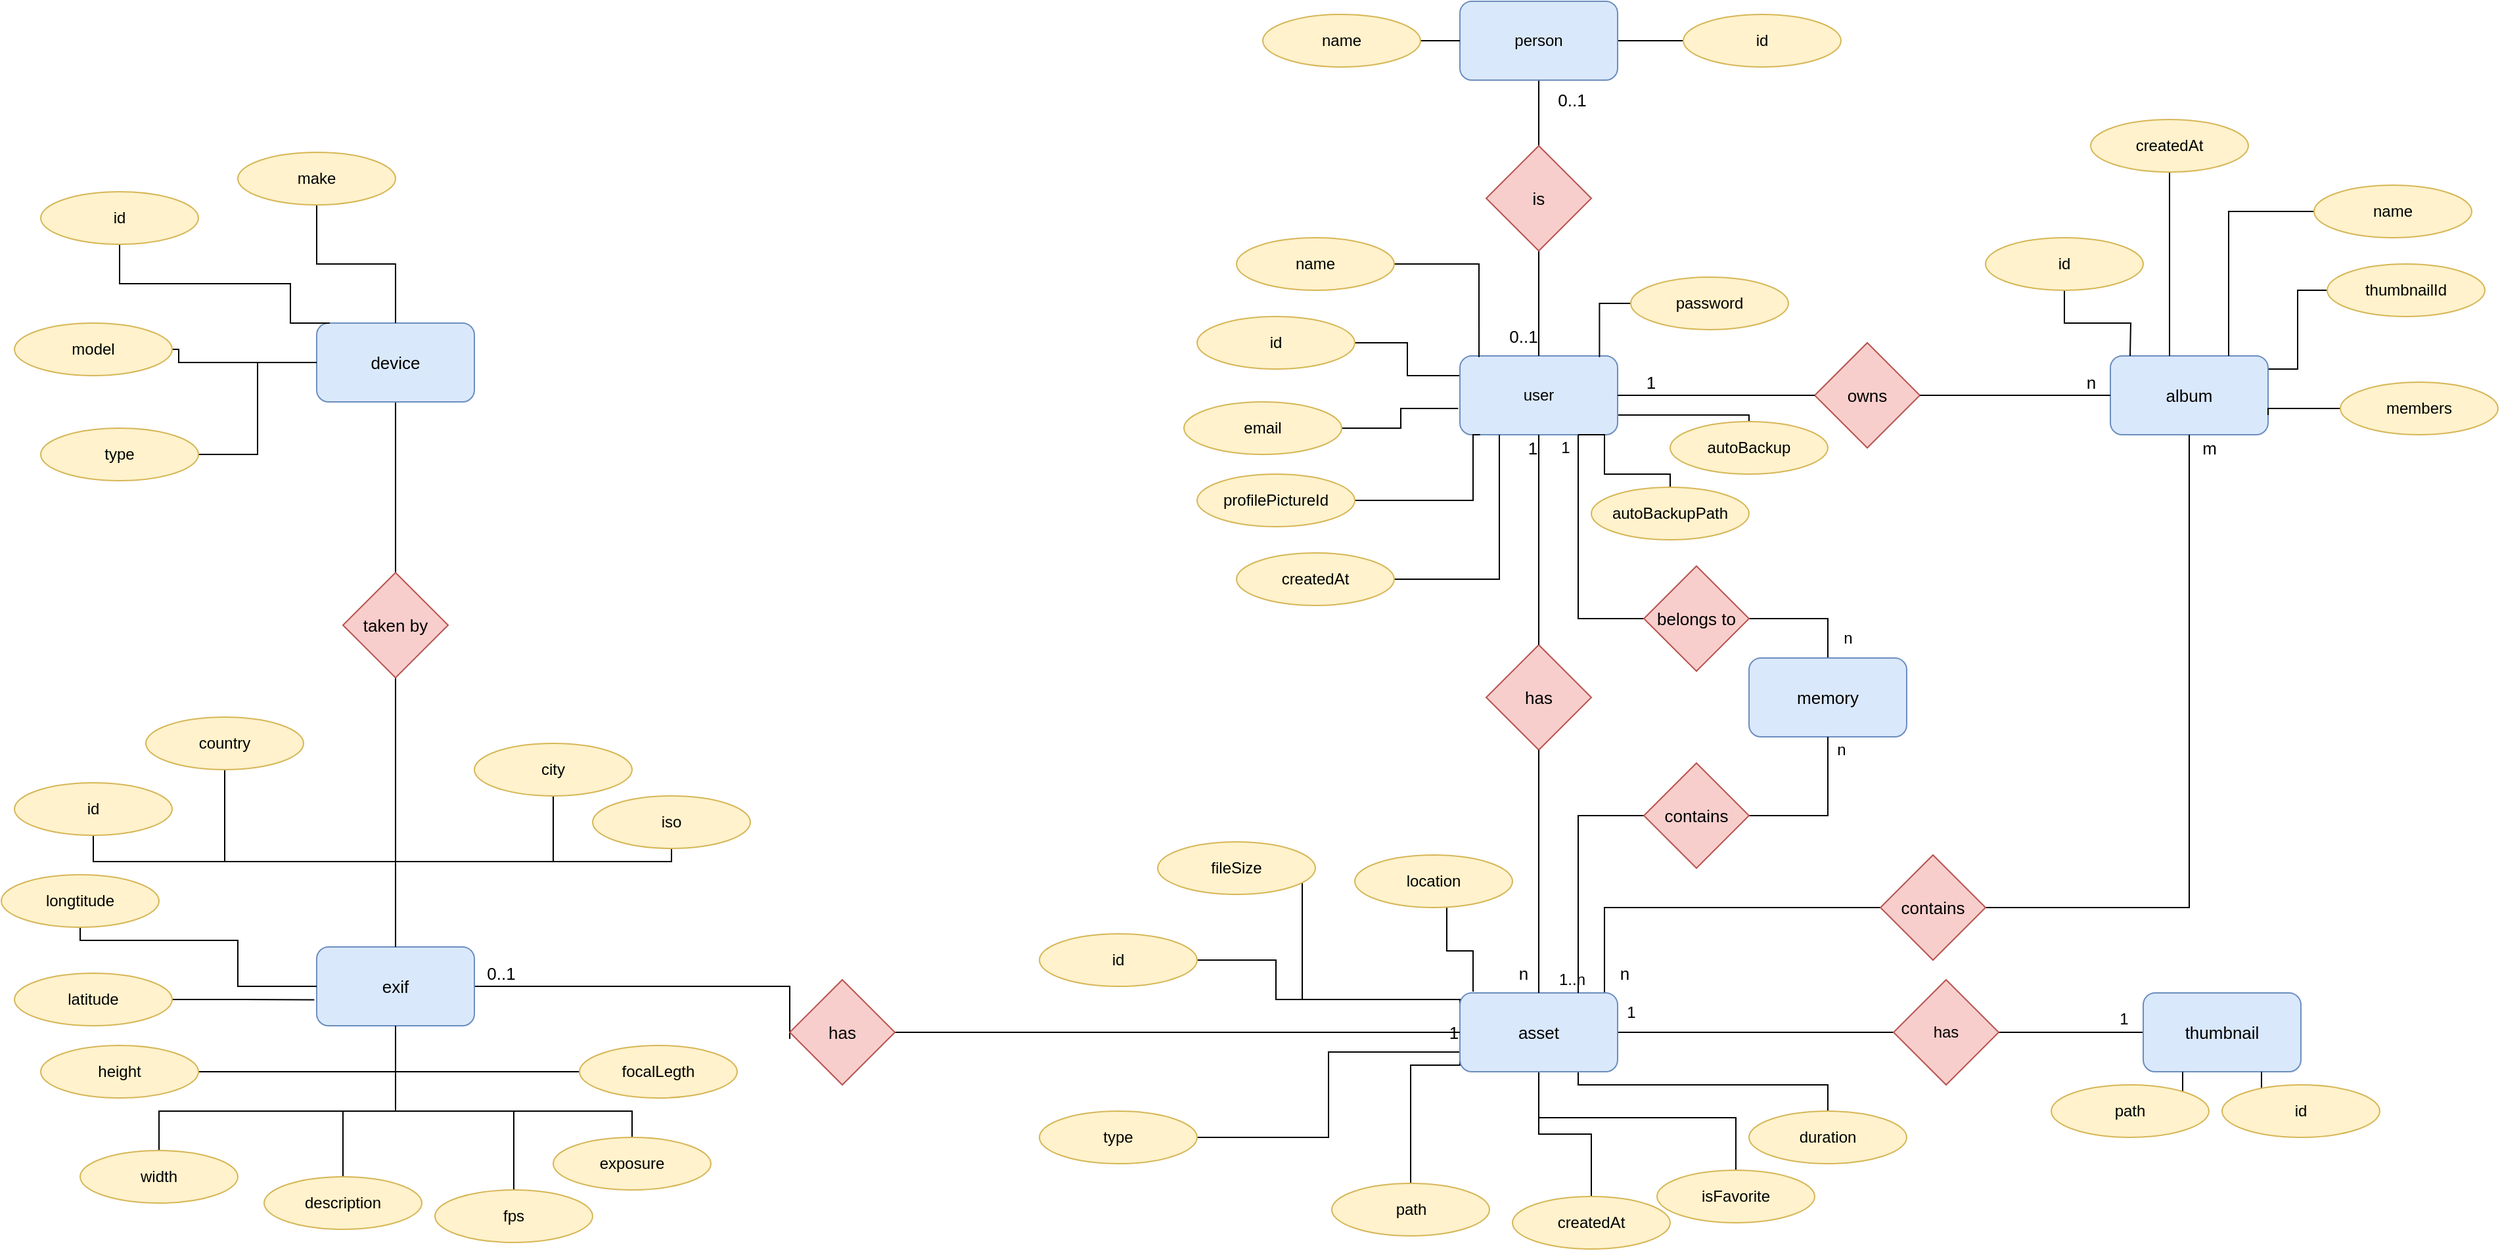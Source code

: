 <mxfile version="20.3.0" type="device"><diagram id="jZciNqo-R8XiyqqGPjFN" name="Page-1"><mxGraphModel dx="4168" dy="2852" grid="1" gridSize="10" guides="1" tooltips="1" connect="1" arrows="1" fold="1" page="1" pageScale="1" pageWidth="850" pageHeight="1100" math="0" shadow="0"><root><mxCell id="0"/><mxCell id="1" parent="0"/><mxCell id="OqrOkN8BChHhBKLNU_TI-77" style="edgeStyle=orthogonalEdgeStyle;rounded=0;orthogonalLoop=1;jettySize=auto;html=1;entryX=0;entryY=0.25;entryDx=0;entryDy=0;strokeColor=default;fontSize=13;endArrow=none;endFill=0;" parent="1" source="OqrOkN8BChHhBKLNU_TI-2" target="OqrOkN8BChHhBKLNU_TI-3" edge="1"><mxGeometry relative="1" as="geometry"/></mxCell><mxCell id="OqrOkN8BChHhBKLNU_TI-2" value="id" style="ellipse;whiteSpace=wrap;html=1;fillColor=#fff2cc;strokeColor=#d6b656;" parent="1" vertex="1"><mxGeometry x="-40" y="120" width="120" height="40" as="geometry"/></mxCell><mxCell id="OqrOkN8BChHhBKLNU_TI-116" style="edgeStyle=orthogonalEdgeStyle;rounded=0;orthogonalLoop=1;jettySize=auto;html=1;exitX=1;exitY=0.75;exitDx=0;exitDy=0;entryX=0.5;entryY=0;entryDx=0;entryDy=0;strokeColor=default;fontSize=13;endArrow=none;endFill=0;" parent="1" source="OqrOkN8BChHhBKLNU_TI-3" target="OqrOkN8BChHhBKLNU_TI-9" edge="1"><mxGeometry relative="1" as="geometry"><Array as="points"><mxPoint x="380" y="195"/></Array></mxGeometry></mxCell><mxCell id="OqrOkN8BChHhBKLNU_TI-3" value="user" style="rounded=1;whiteSpace=wrap;html=1;fillColor=#dae8fc;strokeColor=#6c8ebf;" parent="1" vertex="1"><mxGeometry x="160" y="150" width="120" height="60" as="geometry"/></mxCell><mxCell id="OqrOkN8BChHhBKLNU_TI-76" style="edgeStyle=orthogonalEdgeStyle;rounded=0;orthogonalLoop=1;jettySize=auto;html=1;entryX=-0.011;entryY=0.667;entryDx=0;entryDy=0;entryPerimeter=0;strokeColor=default;fontSize=13;endArrow=none;endFill=0;" parent="1" source="OqrOkN8BChHhBKLNU_TI-4" target="OqrOkN8BChHhBKLNU_TI-3" edge="1"><mxGeometry relative="1" as="geometry"/></mxCell><mxCell id="OqrOkN8BChHhBKLNU_TI-4" value="email" style="ellipse;whiteSpace=wrap;html=1;fillColor=#fff2cc;strokeColor=#d6b656;" parent="1" vertex="1"><mxGeometry x="-50" y="185" width="120" height="40" as="geometry"/></mxCell><mxCell id="OqrOkN8BChHhBKLNU_TI-78" style="edgeStyle=orthogonalEdgeStyle;rounded=0;orthogonalLoop=1;jettySize=auto;html=1;entryX=0.121;entryY=0.014;entryDx=0;entryDy=0;strokeColor=default;fontSize=13;endArrow=none;endFill=0;entryPerimeter=0;" parent="1" source="OqrOkN8BChHhBKLNU_TI-5" target="OqrOkN8BChHhBKLNU_TI-3" edge="1"><mxGeometry relative="1" as="geometry"/></mxCell><mxCell id="OqrOkN8BChHhBKLNU_TI-5" value="name" style="ellipse;whiteSpace=wrap;html=1;fillColor=#fff2cc;strokeColor=#d6b656;" parent="1" vertex="1"><mxGeometry x="-10" y="60" width="120" height="40" as="geometry"/></mxCell><mxCell id="OqrOkN8BChHhBKLNU_TI-79" style="edgeStyle=orthogonalEdgeStyle;rounded=0;orthogonalLoop=1;jettySize=auto;html=1;entryX=0.885;entryY=0.014;entryDx=0;entryDy=0;strokeColor=default;fontSize=13;endArrow=none;endFill=0;entryPerimeter=0;exitX=0;exitY=0.5;exitDx=0;exitDy=0;" parent="1" source="OqrOkN8BChHhBKLNU_TI-6" target="OqrOkN8BChHhBKLNU_TI-3" edge="1"><mxGeometry relative="1" as="geometry"/></mxCell><mxCell id="OqrOkN8BChHhBKLNU_TI-6" value="password" style="ellipse;whiteSpace=wrap;html=1;fillColor=#fff2cc;strokeColor=#d6b656;" parent="1" vertex="1"><mxGeometry x="290" y="90" width="120" height="40" as="geometry"/></mxCell><mxCell id="OqrOkN8BChHhBKLNU_TI-9" value="autoBackup" style="ellipse;whiteSpace=wrap;html=1;fillColor=#fff2cc;strokeColor=#d6b656;" parent="1" vertex="1"><mxGeometry x="320" y="200" width="120" height="40" as="geometry"/></mxCell><mxCell id="OqrOkN8BChHhBKLNU_TI-75" style="edgeStyle=orthogonalEdgeStyle;rounded=0;orthogonalLoop=1;jettySize=auto;html=1;entryX=0.128;entryY=1;entryDx=0;entryDy=0;strokeColor=default;fontSize=13;endArrow=none;endFill=0;entryPerimeter=0;" parent="1" source="OqrOkN8BChHhBKLNU_TI-10" target="OqrOkN8BChHhBKLNU_TI-3" edge="1"><mxGeometry relative="1" as="geometry"><Array as="points"><mxPoint x="170" y="260"/><mxPoint x="170" y="210"/></Array></mxGeometry></mxCell><mxCell id="OqrOkN8BChHhBKLNU_TI-10" value="profilePictureId" style="ellipse;whiteSpace=wrap;html=1;fillColor=#fff2cc;strokeColor=#d6b656;" parent="1" vertex="1"><mxGeometry x="-40" y="240" width="120" height="40" as="geometry"/></mxCell><mxCell id="OqrOkN8BChHhBKLNU_TI-74" style="edgeStyle=orthogonalEdgeStyle;rounded=0;orthogonalLoop=1;jettySize=auto;html=1;entryX=0.25;entryY=1;entryDx=0;entryDy=0;strokeColor=default;fontSize=13;endArrow=none;endFill=0;" parent="1" source="OqrOkN8BChHhBKLNU_TI-11" target="OqrOkN8BChHhBKLNU_TI-3" edge="1"><mxGeometry relative="1" as="geometry"/></mxCell><mxCell id="OqrOkN8BChHhBKLNU_TI-11" value="createdAt" style="ellipse;whiteSpace=wrap;html=1;fillColor=#fff2cc;strokeColor=#d6b656;" parent="1" vertex="1"><mxGeometry x="-10" y="300" width="120" height="40" as="geometry"/></mxCell><mxCell id="OqrOkN8BChHhBKLNU_TI-71" style="edgeStyle=orthogonalEdgeStyle;rounded=0;orthogonalLoop=1;jettySize=auto;html=1;entryX=0.75;entryY=1;entryDx=0;entryDy=0;strokeColor=default;fontSize=13;endArrow=none;endFill=0;exitX=0.5;exitY=0;exitDx=0;exitDy=0;" parent="1" source="OqrOkN8BChHhBKLNU_TI-12" target="OqrOkN8BChHhBKLNU_TI-3" edge="1"><mxGeometry relative="1" as="geometry"><Array as="points"><mxPoint x="320" y="240"/><mxPoint x="270" y="240"/><mxPoint x="270" y="210"/></Array></mxGeometry></mxCell><mxCell id="OqrOkN8BChHhBKLNU_TI-12" value="autoBackupPath" style="ellipse;whiteSpace=wrap;html=1;fillColor=#fff2cc;strokeColor=#d6b656;" parent="1" vertex="1"><mxGeometry x="260" y="250" width="120" height="40" as="geometry"/></mxCell><mxCell id="OqrOkN8BChHhBKLNU_TI-13" value="album" style="rounded=1;whiteSpace=wrap;html=1;fontSize=13;fillColor=#dae8fc;strokeColor=#6c8ebf;" parent="1" vertex="1"><mxGeometry x="655" y="150" width="120" height="60" as="geometry"/></mxCell><mxCell id="OqrOkN8BChHhBKLNU_TI-84" style="edgeStyle=orthogonalEdgeStyle;rounded=0;orthogonalLoop=1;jettySize=auto;html=1;entryX=0;entryY=0.25;entryDx=0;entryDy=0;strokeColor=default;fontSize=13;endArrow=none;endFill=0;" parent="1" source="OqrOkN8BChHhBKLNU_TI-17" target="OqrOkN8BChHhBKLNU_TI-41" edge="1"><mxGeometry relative="1" as="geometry"><Array as="points"><mxPoint x="20" y="610"/><mxPoint x="20" y="640"/><mxPoint x="160" y="640"/></Array></mxGeometry></mxCell><mxCell id="OqrOkN8BChHhBKLNU_TI-17" value="id" style="ellipse;whiteSpace=wrap;html=1;fillColor=#fff2cc;strokeColor=#d6b656;" parent="1" vertex="1"><mxGeometry x="-160" y="590" width="120" height="40" as="geometry"/></mxCell><mxCell id="OqrOkN8BChHhBKLNU_TI-100" style="edgeStyle=orthogonalEdgeStyle;rounded=0;orthogonalLoop=1;jettySize=auto;html=1;entryX=1.003;entryY=0.167;entryDx=0;entryDy=0;entryPerimeter=0;strokeColor=default;fontSize=13;endArrow=none;endFill=0;" parent="1" source="OqrOkN8BChHhBKLNU_TI-18" target="OqrOkN8BChHhBKLNU_TI-13" edge="1"><mxGeometry relative="1" as="geometry"/></mxCell><mxCell id="OqrOkN8BChHhBKLNU_TI-18" value="thumbnailId" style="ellipse;whiteSpace=wrap;html=1;fillColor=#fff2cc;strokeColor=#d6b656;" parent="1" vertex="1"><mxGeometry x="820" y="80" width="120" height="40" as="geometry"/></mxCell><mxCell id="OqrOkN8BChHhBKLNU_TI-99" style="edgeStyle=orthogonalEdgeStyle;rounded=0;orthogonalLoop=1;jettySize=auto;html=1;entryX=0.75;entryY=0;entryDx=0;entryDy=0;strokeColor=default;fontSize=13;endArrow=none;endFill=0;exitX=0;exitY=0.5;exitDx=0;exitDy=0;" parent="1" source="OqrOkN8BChHhBKLNU_TI-20" target="OqrOkN8BChHhBKLNU_TI-13" edge="1"><mxGeometry relative="1" as="geometry"><Array as="points"><mxPoint x="745" y="40"/></Array></mxGeometry></mxCell><mxCell id="OqrOkN8BChHhBKLNU_TI-20" value="name" style="ellipse;whiteSpace=wrap;html=1;fillColor=#fff2cc;strokeColor=#d6b656;" parent="1" vertex="1"><mxGeometry x="810" y="20" width="120" height="40" as="geometry"/></mxCell><mxCell id="OqrOkN8BChHhBKLNU_TI-98" style="edgeStyle=orthogonalEdgeStyle;rounded=0;orthogonalLoop=1;jettySize=auto;html=1;strokeColor=default;fontSize=13;endArrow=none;endFill=0;" parent="1" source="OqrOkN8BChHhBKLNU_TI-21" edge="1"><mxGeometry relative="1" as="geometry"><Array as="points"><mxPoint x="700" y="150"/></Array><mxPoint x="700" y="150" as="targetPoint"/></mxGeometry></mxCell><mxCell id="OqrOkN8BChHhBKLNU_TI-21" value="createdAt" style="ellipse;whiteSpace=wrap;html=1;fillColor=#fff2cc;strokeColor=#d6b656;" parent="1" vertex="1"><mxGeometry x="640" y="-30" width="120" height="40" as="geometry"/></mxCell><mxCell id="OqrOkN8BChHhBKLNU_TI-101" style="edgeStyle=orthogonalEdgeStyle;rounded=0;orthogonalLoop=1;jettySize=auto;html=1;entryX=1;entryY=0.75;entryDx=0;entryDy=0;strokeColor=default;fontSize=13;endArrow=none;endFill=0;" parent="1" source="OqrOkN8BChHhBKLNU_TI-22" target="OqrOkN8BChHhBKLNU_TI-13" edge="1"><mxGeometry relative="1" as="geometry"><Array as="points"><mxPoint x="775" y="190"/></Array></mxGeometry></mxCell><mxCell id="OqrOkN8BChHhBKLNU_TI-22" value="members" style="ellipse;whiteSpace=wrap;html=1;fillColor=#fff2cc;strokeColor=#d6b656;" parent="1" vertex="1"><mxGeometry x="830" y="170" width="120" height="40" as="geometry"/></mxCell><mxCell id="OqrOkN8BChHhBKLNU_TI-96" style="edgeStyle=orthogonalEdgeStyle;rounded=0;orthogonalLoop=1;jettySize=auto;html=1;strokeColor=default;fontSize=13;endArrow=none;endFill=0;" parent="1" source="OqrOkN8BChHhBKLNU_TI-24" edge="1"><mxGeometry relative="1" as="geometry"><mxPoint x="670" y="150" as="targetPoint"/></mxGeometry></mxCell><mxCell id="OqrOkN8BChHhBKLNU_TI-24" value="id" style="ellipse;whiteSpace=wrap;html=1;fillColor=#fff2cc;strokeColor=#d6b656;" parent="1" vertex="1"><mxGeometry x="560" y="60" width="120" height="40" as="geometry"/></mxCell><mxCell id="OqrOkN8BChHhBKLNU_TI-25" value="owns" style="rhombus;whiteSpace=wrap;html=1;fontSize=13;fillColor=#f8cecc;strokeColor=#b85450;" parent="1" vertex="1"><mxGeometry x="430" y="140" width="80" height="80" as="geometry"/></mxCell><mxCell id="OqrOkN8BChHhBKLNU_TI-26" value="" style="endArrow=none;html=1;rounded=0;fontSize=13;exitX=1;exitY=0.5;exitDx=0;exitDy=0;" parent="1" source="OqrOkN8BChHhBKLNU_TI-3" target="OqrOkN8BChHhBKLNU_TI-25" edge="1"><mxGeometry width="50" height="50" relative="1" as="geometry"><mxPoint x="420" y="420" as="sourcePoint"/><mxPoint x="470" y="370" as="targetPoint"/><Array as="points"><mxPoint x="280" y="180"/></Array></mxGeometry></mxCell><mxCell id="OqrOkN8BChHhBKLNU_TI-27" value="" style="endArrow=none;html=1;rounded=0;fontSize=13;exitX=1;exitY=0.5;exitDx=0;exitDy=0;entryX=0;entryY=0.5;entryDx=0;entryDy=0;" parent="1" source="OqrOkN8BChHhBKLNU_TI-25" target="OqrOkN8BChHhBKLNU_TI-13" edge="1"><mxGeometry width="50" height="50" relative="1" as="geometry"><mxPoint x="420" y="420" as="sourcePoint"/><mxPoint x="470" y="370" as="targetPoint"/></mxGeometry></mxCell><mxCell id="OqrOkN8BChHhBKLNU_TI-28" value="1" style="text;html=1;align=center;verticalAlign=middle;resizable=0;points=[];autosize=1;strokeColor=none;fillColor=none;fontSize=13;" parent="1" vertex="1"><mxGeometry x="290" y="155" width="30" height="30" as="geometry"/></mxCell><mxCell id="OqrOkN8BChHhBKLNU_TI-29" value="n" style="text;html=1;align=center;verticalAlign=middle;resizable=0;points=[];autosize=1;strokeColor=none;fillColor=none;fontSize=13;" parent="1" vertex="1"><mxGeometry x="625" y="155" width="30" height="30" as="geometry"/></mxCell><mxCell id="OqrOkN8BChHhBKLNU_TI-89" style="edgeStyle=orthogonalEdgeStyle;rounded=0;orthogonalLoop=1;jettySize=auto;html=1;entryX=0.5;entryY=1;entryDx=0;entryDy=0;strokeColor=default;fontSize=13;endArrow=none;endFill=0;" parent="1" source="OqrOkN8BChHhBKLNU_TI-30" target="OqrOkN8BChHhBKLNU_TI-41" edge="1"><mxGeometry relative="1" as="geometry"><Array as="points"><mxPoint x="370" y="730"/><mxPoint x="220" y="730"/></Array></mxGeometry></mxCell><mxCell id="OqrOkN8BChHhBKLNU_TI-30" value="isFavorite" style="ellipse;whiteSpace=wrap;html=1;fillColor=#fff2cc;strokeColor=#d6b656;" parent="1" vertex="1"><mxGeometry x="310" y="770" width="120" height="40" as="geometry"/></mxCell><mxCell id="OqrOkN8BChHhBKLNU_TI-81" style="edgeStyle=orthogonalEdgeStyle;rounded=0;orthogonalLoop=1;jettySize=auto;html=1;strokeColor=default;fontSize=13;endArrow=none;endFill=0;" parent="1" source="OqrOkN8BChHhBKLNU_TI-33" edge="1"><mxGeometry relative="1" as="geometry"><mxPoint x="170" y="630" as="targetPoint"/><Array as="points"><mxPoint x="150" y="603"/><mxPoint x="170" y="603"/><mxPoint x="170" y="634"/></Array></mxGeometry></mxCell><mxCell id="OqrOkN8BChHhBKLNU_TI-33" value="location" style="ellipse;whiteSpace=wrap;html=1;fillColor=#fff2cc;strokeColor=#d6b656;" parent="1" vertex="1"><mxGeometry x="80" y="530" width="120" height="40" as="geometry"/></mxCell><mxCell id="OqrOkN8BChHhBKLNU_TI-87" style="edgeStyle=orthogonalEdgeStyle;rounded=0;orthogonalLoop=1;jettySize=auto;html=1;entryX=0;entryY=0.5;entryDx=0;entryDy=0;strokeColor=default;fontSize=13;endArrow=none;endFill=0;" parent="1" source="OqrOkN8BChHhBKLNU_TI-34" target="OqrOkN8BChHhBKLNU_TI-41" edge="1"><mxGeometry relative="1" as="geometry"><Array as="points"><mxPoint x="123" y="690"/><mxPoint x="160" y="690"/></Array></mxGeometry></mxCell><mxCell id="OqrOkN8BChHhBKLNU_TI-34" value="path" style="ellipse;whiteSpace=wrap;html=1;fillColor=#fff2cc;strokeColor=#d6b656;" parent="1" vertex="1"><mxGeometry x="62.5" y="780" width="120" height="40" as="geometry"/></mxCell><mxCell id="OqrOkN8BChHhBKLNU_TI-90" style="edgeStyle=orthogonalEdgeStyle;rounded=0;orthogonalLoop=1;jettySize=auto;html=1;entryX=0.75;entryY=1;entryDx=0;entryDy=0;strokeColor=default;fontSize=13;endArrow=none;endFill=0;" parent="1" source="OqrOkN8BChHhBKLNU_TI-35" target="OqrOkN8BChHhBKLNU_TI-41" edge="1"><mxGeometry relative="1" as="geometry"><Array as="points"><mxPoint x="250" y="705"/></Array></mxGeometry></mxCell><mxCell id="OqrOkN8BChHhBKLNU_TI-35" value="duration" style="ellipse;whiteSpace=wrap;html=1;fillColor=#fff2cc;strokeColor=#d6b656;" parent="1" vertex="1"><mxGeometry x="380" y="725" width="120" height="40" as="geometry"/></mxCell><mxCell id="OqrOkN8BChHhBKLNU_TI-88" style="edgeStyle=orthogonalEdgeStyle;rounded=0;orthogonalLoop=1;jettySize=auto;html=1;strokeColor=default;fontSize=13;endArrow=none;endFill=0;" parent="1" source="OqrOkN8BChHhBKLNU_TI-36" target="OqrOkN8BChHhBKLNU_TI-41" edge="1"><mxGeometry relative="1" as="geometry"/></mxCell><mxCell id="OqrOkN8BChHhBKLNU_TI-36" value="createdAt" style="ellipse;whiteSpace=wrap;html=1;fillColor=#fff2cc;strokeColor=#d6b656;" parent="1" vertex="1"><mxGeometry x="200" y="790" width="120" height="40" as="geometry"/></mxCell><mxCell id="OqrOkN8BChHhBKLNU_TI-85" style="edgeStyle=orthogonalEdgeStyle;rounded=0;orthogonalLoop=1;jettySize=auto;html=1;entryX=0;entryY=0.5;entryDx=0;entryDy=0;strokeColor=default;fontSize=13;endArrow=none;endFill=0;" parent="1" source="OqrOkN8BChHhBKLNU_TI-37" target="OqrOkN8BChHhBKLNU_TI-41" edge="1"><mxGeometry relative="1" as="geometry"><Array as="points"><mxPoint x="60" y="745"/><mxPoint x="60" y="680"/><mxPoint x="160" y="680"/></Array></mxGeometry></mxCell><mxCell id="OqrOkN8BChHhBKLNU_TI-37" value="type" style="ellipse;whiteSpace=wrap;html=1;fillColor=#fff2cc;strokeColor=#d6b656;" parent="1" vertex="1"><mxGeometry x="-160" y="725" width="120" height="40" as="geometry"/></mxCell><mxCell id="OqrOkN8BChHhBKLNU_TI-82" style="edgeStyle=orthogonalEdgeStyle;rounded=0;orthogonalLoop=1;jettySize=auto;html=1;entryX=0;entryY=0.25;entryDx=0;entryDy=0;strokeColor=default;fontSize=13;endArrow=none;endFill=0;" parent="1" source="OqrOkN8BChHhBKLNU_TI-39" target="OqrOkN8BChHhBKLNU_TI-41" edge="1"><mxGeometry relative="1" as="geometry"><Array as="points"><mxPoint x="40" y="640"/><mxPoint x="160" y="640"/></Array></mxGeometry></mxCell><mxCell id="OqrOkN8BChHhBKLNU_TI-39" value="fileSize" style="ellipse;whiteSpace=wrap;html=1;fillColor=#fff2cc;strokeColor=#d6b656;" parent="1" vertex="1"><mxGeometry x="-70" y="520" width="120" height="40" as="geometry"/></mxCell><mxCell id="OqrOkN8BChHhBKLNU_TI-108" style="edgeStyle=orthogonalEdgeStyle;rounded=0;orthogonalLoop=1;jettySize=auto;html=1;entryX=0;entryY=0.5;entryDx=0;entryDy=0;strokeColor=default;fontSize=13;endArrow=none;endFill=0;" parent="1" source="OqrOkN8BChHhBKLNU_TI-41" target="OqrOkN8BChHhBKLNU_TI-47" edge="1"><mxGeometry relative="1" as="geometry"><mxPoint x="260" y="640" as="sourcePoint"/><Array as="points"><mxPoint x="270" y="570"/></Array></mxGeometry></mxCell><mxCell id="jOn2uXNpclJAo4AeKvTt-4" style="edgeStyle=orthogonalEdgeStyle;rounded=0;orthogonalLoop=1;jettySize=auto;html=1;strokeWidth=1;startArrow=none;startFill=0;endArrow=none;endFill=0;" edge="1" parent="1" source="OqrOkN8BChHhBKLNU_TI-41" target="OqrOkN8BChHhBKLNU_TI-52"><mxGeometry relative="1" as="geometry"/></mxCell><mxCell id="OqrOkN8BChHhBKLNU_TI-41" value="asset" style="rounded=1;whiteSpace=wrap;html=1;fontSize=13;fillColor=#dae8fc;strokeColor=#6c8ebf;" parent="1" vertex="1"><mxGeometry x="160" y="635" width="120" height="60" as="geometry"/></mxCell><mxCell id="OqrOkN8BChHhBKLNU_TI-42" value="has" style="rhombus;whiteSpace=wrap;html=1;fontSize=13;fillColor=#f8cecc;strokeColor=#b85450;" parent="1" vertex="1"><mxGeometry x="180" y="370" width="80" height="80" as="geometry"/></mxCell><mxCell id="OqrOkN8BChHhBKLNU_TI-43" value="" style="endArrow=none;html=1;rounded=0;fontSize=13;entryX=0.5;entryY=1;entryDx=0;entryDy=0;exitX=0.5;exitY=0;exitDx=0;exitDy=0;" parent="1" source="OqrOkN8BChHhBKLNU_TI-42" target="OqrOkN8BChHhBKLNU_TI-3" edge="1"><mxGeometry width="50" height="50" relative="1" as="geometry"><mxPoint x="250" y="370" as="sourcePoint"/><mxPoint x="460" y="420" as="targetPoint"/><Array as="points"/></mxGeometry></mxCell><mxCell id="OqrOkN8BChHhBKLNU_TI-44" value="" style="endArrow=none;html=1;rounded=0;fontSize=13;exitX=0.5;exitY=0;exitDx=0;exitDy=0;entryX=0.5;entryY=1;entryDx=0;entryDy=0;" parent="1" source="OqrOkN8BChHhBKLNU_TI-41" target="OqrOkN8BChHhBKLNU_TI-42" edge="1"><mxGeometry width="50" height="50" relative="1" as="geometry"><mxPoint x="410" y="470" as="sourcePoint"/><mxPoint x="460" y="420" as="targetPoint"/></mxGeometry></mxCell><mxCell id="OqrOkN8BChHhBKLNU_TI-45" value="1" style="text;html=1;align=center;verticalAlign=middle;resizable=0;points=[];autosize=1;strokeColor=none;fillColor=none;fontSize=13;" parent="1" vertex="1"><mxGeometry x="200" y="205" width="30" height="30" as="geometry"/></mxCell><mxCell id="OqrOkN8BChHhBKLNU_TI-94" style="edgeStyle=orthogonalEdgeStyle;rounded=0;orthogonalLoop=1;jettySize=auto;html=1;entryX=0.5;entryY=1;entryDx=0;entryDy=0;strokeColor=default;fontSize=13;endArrow=none;endFill=0;" parent="1" source="OqrOkN8BChHhBKLNU_TI-47" target="OqrOkN8BChHhBKLNU_TI-13" edge="1"><mxGeometry relative="1" as="geometry"/></mxCell><mxCell id="OqrOkN8BChHhBKLNU_TI-47" value="contains" style="rhombus;whiteSpace=wrap;html=1;fontSize=13;fillColor=#f8cecc;strokeColor=#b85450;" parent="1" vertex="1"><mxGeometry x="480" y="530" width="80" height="80" as="geometry"/></mxCell><mxCell id="OqrOkN8BChHhBKLNU_TI-52" value="thumbnail" style="rounded=1;whiteSpace=wrap;html=1;fontSize=13;fillColor=#dae8fc;strokeColor=#6c8ebf;" parent="1" vertex="1"><mxGeometry x="680" y="635" width="120" height="60" as="geometry"/></mxCell><mxCell id="OqrOkN8BChHhBKLNU_TI-114" style="edgeStyle=orthogonalEdgeStyle;rounded=0;orthogonalLoop=1;jettySize=auto;html=1;entryX=0.25;entryY=1;entryDx=0;entryDy=0;strokeColor=default;fontSize=13;endArrow=none;endFill=0;" parent="1" source="OqrOkN8BChHhBKLNU_TI-59" target="OqrOkN8BChHhBKLNU_TI-52" edge="1"><mxGeometry relative="1" as="geometry"><Array as="points"><mxPoint x="690" y="705"/><mxPoint x="690" y="705"/></Array></mxGeometry></mxCell><mxCell id="OqrOkN8BChHhBKLNU_TI-59" value="path" style="ellipse;whiteSpace=wrap;html=1;fillColor=#fff2cc;strokeColor=#d6b656;" parent="1" vertex="1"><mxGeometry x="610" y="705" width="120" height="40" as="geometry"/></mxCell><mxCell id="OqrOkN8BChHhBKLNU_TI-115" style="edgeStyle=orthogonalEdgeStyle;rounded=0;orthogonalLoop=1;jettySize=auto;html=1;entryX=0.75;entryY=1;entryDx=0;entryDy=0;strokeColor=default;fontSize=13;endArrow=none;endFill=0;" parent="1" source="OqrOkN8BChHhBKLNU_TI-61" target="OqrOkN8BChHhBKLNU_TI-52" edge="1"><mxGeometry relative="1" as="geometry"><Array as="points"><mxPoint x="790" y="705"/><mxPoint x="790" y="705"/></Array></mxGeometry></mxCell><mxCell id="OqrOkN8BChHhBKLNU_TI-61" value="id" style="ellipse;whiteSpace=wrap;html=1;fillColor=#fff2cc;strokeColor=#d6b656;" parent="1" vertex="1"><mxGeometry x="740" y="705" width="120" height="40" as="geometry"/></mxCell><mxCell id="OqrOkN8BChHhBKLNU_TI-104" style="edgeStyle=orthogonalEdgeStyle;rounded=0;orthogonalLoop=1;jettySize=auto;html=1;entryX=0.5;entryY=0;entryDx=0;entryDy=0;strokeColor=default;fontSize=13;endArrow=none;endFill=0;" parent="1" source="OqrOkN8BChHhBKLNU_TI-65" target="OqrOkN8BChHhBKLNU_TI-103" edge="1"><mxGeometry relative="1" as="geometry"/></mxCell><mxCell id="jOn2uXNpclJAo4AeKvTt-8" style="edgeStyle=orthogonalEdgeStyle;rounded=0;orthogonalLoop=1;jettySize=auto;html=1;entryX=0;entryY=0.5;entryDx=0;entryDy=0;strokeWidth=1;startArrow=none;startFill=0;endArrow=none;endFill=0;" edge="1" parent="1" source="OqrOkN8BChHhBKLNU_TI-65" target="OqrOkN8BChHhBKLNU_TI-66"><mxGeometry relative="1" as="geometry"/></mxCell><mxCell id="OqrOkN8BChHhBKLNU_TI-65" value="person&lt;br&gt;" style="rounded=1;whiteSpace=wrap;html=1;fillColor=#dae8fc;strokeColor=#6c8ebf;" parent="1" vertex="1"><mxGeometry x="160" y="-120" width="120" height="60" as="geometry"/></mxCell><mxCell id="OqrOkN8BChHhBKLNU_TI-66" value="id" style="ellipse;whiteSpace=wrap;html=1;fillColor=#fff2cc;strokeColor=#d6b656;" parent="1" vertex="1"><mxGeometry x="330" y="-110" width="120" height="40" as="geometry"/></mxCell><mxCell id="OqrOkN8BChHhBKLNU_TI-95" style="edgeStyle=orthogonalEdgeStyle;rounded=0;orthogonalLoop=1;jettySize=auto;html=1;entryX=0;entryY=0.5;entryDx=0;entryDy=0;strokeColor=default;fontSize=13;endArrow=none;endFill=0;" parent="1" source="OqrOkN8BChHhBKLNU_TI-67" target="OqrOkN8BChHhBKLNU_TI-65" edge="1"><mxGeometry relative="1" as="geometry"/></mxCell><mxCell id="OqrOkN8BChHhBKLNU_TI-67" value="name" style="ellipse;whiteSpace=wrap;html=1;fillColor=#fff2cc;strokeColor=#d6b656;" parent="1" vertex="1"><mxGeometry x="10" y="-110" width="120" height="40" as="geometry"/></mxCell><mxCell id="OqrOkN8BChHhBKLNU_TI-105" style="edgeStyle=orthogonalEdgeStyle;rounded=0;orthogonalLoop=1;jettySize=auto;html=1;strokeColor=default;fontSize=13;endArrow=none;endFill=0;" parent="1" source="OqrOkN8BChHhBKLNU_TI-103" target="OqrOkN8BChHhBKLNU_TI-3" edge="1"><mxGeometry relative="1" as="geometry"/></mxCell><mxCell id="OqrOkN8BChHhBKLNU_TI-103" value="is" style="rhombus;whiteSpace=wrap;html=1;fontSize=13;fillColor=#f8cecc;strokeColor=#b85450;" parent="1" vertex="1"><mxGeometry x="180" y="-10" width="80" height="80" as="geometry"/></mxCell><mxCell id="OqrOkN8BChHhBKLNU_TI-106" value="0..1" style="text;html=1;align=center;verticalAlign=middle;resizable=0;points=[];autosize=1;strokeColor=none;fillColor=none;fontSize=13;" parent="1" vertex="1"><mxGeometry x="220" y="-60" width="50" height="30" as="geometry"/></mxCell><mxCell id="OqrOkN8BChHhBKLNU_TI-107" value="0..1" style="text;html=1;align=center;verticalAlign=middle;resizable=0;points=[];autosize=1;strokeColor=none;fillColor=none;fontSize=13;" parent="1" vertex="1"><mxGeometry x="182.5" y="120" width="50" height="30" as="geometry"/></mxCell><mxCell id="OqrOkN8BChHhBKLNU_TI-109" value="m" style="text;html=1;align=center;verticalAlign=middle;resizable=0;points=[];autosize=1;strokeColor=none;fillColor=none;fontSize=13;" parent="1" vertex="1"><mxGeometry x="715" y="205" width="30" height="30" as="geometry"/></mxCell><mxCell id="OqrOkN8BChHhBKLNU_TI-110" value="n" style="text;html=1;align=center;verticalAlign=middle;resizable=0;points=[];autosize=1;strokeColor=none;fillColor=none;fontSize=13;" parent="1" vertex="1"><mxGeometry x="270" y="605" width="30" height="30" as="geometry"/></mxCell><mxCell id="OqrOkN8BChHhBKLNU_TI-111" value="n" style="text;html=1;align=center;verticalAlign=middle;resizable=0;points=[];autosize=1;strokeColor=none;fillColor=none;fontSize=13;" parent="1" vertex="1"><mxGeometry x="192.5" y="605" width="30" height="30" as="geometry"/></mxCell><mxCell id="OqrOkN8BChHhBKLNU_TI-163" style="edgeStyle=orthogonalEdgeStyle;rounded=0;orthogonalLoop=1;jettySize=auto;html=1;entryX=0;entryY=0.5;entryDx=0;entryDy=0;strokeColor=default;fontSize=13;endArrow=none;endFill=0;" parent="1" source="OqrOkN8BChHhBKLNU_TI-137" edge="1"><mxGeometry relative="1" as="geometry"><Array as="points"><mxPoint x="-510" y="630"/><mxPoint x="-510" y="630"/></Array><mxPoint x="-350" y="670" as="targetPoint"/></mxGeometry></mxCell><mxCell id="OqrOkN8BChHhBKLNU_TI-137" value="exif" style="rounded=1;whiteSpace=wrap;html=1;fontSize=13;fillColor=#dae8fc;strokeColor=#6c8ebf;" parent="1" vertex="1"><mxGeometry x="-710" y="600" width="120" height="60" as="geometry"/></mxCell><mxCell id="OqrOkN8BChHhBKLNU_TI-179" style="edgeStyle=orthogonalEdgeStyle;rounded=0;orthogonalLoop=1;jettySize=auto;html=1;entryX=0;entryY=0.5;entryDx=0;entryDy=0;strokeColor=default;fontSize=13;endArrow=none;endFill=0;" parent="1" source="OqrOkN8BChHhBKLNU_TI-138" target="OqrOkN8BChHhBKLNU_TI-137" edge="1"><mxGeometry relative="1" as="geometry"><Array as="points"><mxPoint x="-890" y="595"/><mxPoint x="-770" y="595"/><mxPoint x="-770" y="630"/></Array></mxGeometry></mxCell><mxCell id="OqrOkN8BChHhBKLNU_TI-138" value="longtitude" style="ellipse;whiteSpace=wrap;html=1;fillColor=#fff2cc;strokeColor=#d6b656;" parent="1" vertex="1"><mxGeometry x="-950" y="545" width="120" height="40" as="geometry"/></mxCell><mxCell id="OqrOkN8BChHhBKLNU_TI-178" style="edgeStyle=orthogonalEdgeStyle;rounded=0;orthogonalLoop=1;jettySize=auto;html=1;entryX=-0.015;entryY=0.671;entryDx=0;entryDy=0;entryPerimeter=0;strokeColor=default;fontSize=13;endArrow=none;endFill=0;" parent="1" source="OqrOkN8BChHhBKLNU_TI-139" target="OqrOkN8BChHhBKLNU_TI-137" edge="1"><mxGeometry relative="1" as="geometry"/></mxCell><mxCell id="OqrOkN8BChHhBKLNU_TI-139" value="latitude" style="ellipse;whiteSpace=wrap;html=1;fillColor=#fff2cc;strokeColor=#d6b656;" parent="1" vertex="1"><mxGeometry x="-940" y="620" width="120" height="40" as="geometry"/></mxCell><mxCell id="OqrOkN8BChHhBKLNU_TI-183" style="edgeStyle=orthogonalEdgeStyle;rounded=0;orthogonalLoop=1;jettySize=auto;html=1;entryX=0.5;entryY=0;entryDx=0;entryDy=0;strokeColor=default;fontSize=13;endArrow=none;endFill=0;" parent="1" source="OqrOkN8BChHhBKLNU_TI-140" target="OqrOkN8BChHhBKLNU_TI-137" edge="1"><mxGeometry relative="1" as="geometry"><Array as="points"><mxPoint x="-780" y="535"/><mxPoint x="-650" y="535"/></Array></mxGeometry></mxCell><mxCell id="OqrOkN8BChHhBKLNU_TI-140" value="country" style="ellipse;whiteSpace=wrap;html=1;fillColor=#fff2cc;strokeColor=#d6b656;" parent="1" vertex="1"><mxGeometry x="-840" y="425" width="120" height="40" as="geometry"/></mxCell><mxCell id="OqrOkN8BChHhBKLNU_TI-184" style="edgeStyle=orthogonalEdgeStyle;rounded=0;orthogonalLoop=1;jettySize=auto;html=1;entryX=0.5;entryY=0;entryDx=0;entryDy=0;strokeColor=default;fontSize=13;endArrow=none;endFill=0;" parent="1" source="OqrOkN8BChHhBKLNU_TI-141" target="OqrOkN8BChHhBKLNU_TI-137" edge="1"><mxGeometry relative="1" as="geometry"><Array as="points"><mxPoint x="-530" y="535"/><mxPoint x="-650" y="535"/></Array></mxGeometry></mxCell><mxCell id="OqrOkN8BChHhBKLNU_TI-141" value="city" style="ellipse;whiteSpace=wrap;html=1;fillColor=#fff2cc;strokeColor=#d6b656;" parent="1" vertex="1"><mxGeometry x="-590" y="445" width="120" height="40" as="geometry"/></mxCell><mxCell id="OqrOkN8BChHhBKLNU_TI-185" style="edgeStyle=orthogonalEdgeStyle;rounded=0;orthogonalLoop=1;jettySize=auto;html=1;entryX=0.5;entryY=0;entryDx=0;entryDy=0;strokeColor=default;fontSize=13;endArrow=none;endFill=0;" parent="1" source="OqrOkN8BChHhBKLNU_TI-142" target="OqrOkN8BChHhBKLNU_TI-137" edge="1"><mxGeometry relative="1" as="geometry"><Array as="points"><mxPoint x="-440" y="535"/><mxPoint x="-650" y="535"/></Array></mxGeometry></mxCell><mxCell id="OqrOkN8BChHhBKLNU_TI-142" value="iso" style="ellipse;whiteSpace=wrap;html=1;fillColor=#fff2cc;strokeColor=#d6b656;" parent="1" vertex="1"><mxGeometry x="-500" y="485" width="120" height="40" as="geometry"/></mxCell><mxCell id="OqrOkN8BChHhBKLNU_TI-177" style="edgeStyle=orthogonalEdgeStyle;rounded=0;orthogonalLoop=1;jettySize=auto;html=1;entryX=0.5;entryY=1;entryDx=0;entryDy=0;strokeColor=default;fontSize=13;endArrow=none;endFill=0;" parent="1" source="OqrOkN8BChHhBKLNU_TI-143" target="OqrOkN8BChHhBKLNU_TI-137" edge="1"><mxGeometry relative="1" as="geometry"/></mxCell><mxCell id="OqrOkN8BChHhBKLNU_TI-143" value="height" style="ellipse;whiteSpace=wrap;html=1;fillColor=#fff2cc;strokeColor=#d6b656;" parent="1" vertex="1"><mxGeometry x="-920" y="675" width="120" height="40" as="geometry"/></mxCell><mxCell id="OqrOkN8BChHhBKLNU_TI-172" style="edgeStyle=orthogonalEdgeStyle;rounded=0;orthogonalLoop=1;jettySize=auto;html=1;strokeColor=default;fontSize=13;endArrow=none;endFill=0;" parent="1" source="OqrOkN8BChHhBKLNU_TI-144" edge="1"><mxGeometry relative="1" as="geometry"><mxPoint x="-650" y="660" as="targetPoint"/><Array as="points"><mxPoint x="-470" y="725"/><mxPoint x="-650" y="725"/><mxPoint x="-650" y="660"/></Array></mxGeometry></mxCell><mxCell id="OqrOkN8BChHhBKLNU_TI-144" value="exposure" style="ellipse;whiteSpace=wrap;html=1;fillColor=#fff2cc;strokeColor=#d6b656;" parent="1" vertex="1"><mxGeometry x="-530" y="745" width="120" height="40" as="geometry"/></mxCell><mxCell id="OqrOkN8BChHhBKLNU_TI-176" style="edgeStyle=orthogonalEdgeStyle;rounded=0;orthogonalLoop=1;jettySize=auto;html=1;strokeColor=default;fontSize=13;endArrow=none;endFill=0;" parent="1" source="OqrOkN8BChHhBKLNU_TI-145" edge="1"><mxGeometry relative="1" as="geometry"><mxPoint x="-650" y="661" as="targetPoint"/><Array as="points"><mxPoint x="-830" y="725"/><mxPoint x="-650" y="725"/></Array></mxGeometry></mxCell><mxCell id="OqrOkN8BChHhBKLNU_TI-145" value="width" style="ellipse;whiteSpace=wrap;html=1;fillColor=#fff2cc;strokeColor=#d6b656;" parent="1" vertex="1"><mxGeometry x="-890" y="755" width="120" height="40" as="geometry"/></mxCell><mxCell id="OqrOkN8BChHhBKLNU_TI-171" style="edgeStyle=orthogonalEdgeStyle;rounded=0;orthogonalLoop=1;jettySize=auto;html=1;entryX=0.5;entryY=1;entryDx=0;entryDy=0;strokeColor=default;fontSize=13;endArrow=none;endFill=0;" parent="1" source="OqrOkN8BChHhBKLNU_TI-148" target="OqrOkN8BChHhBKLNU_TI-137" edge="1"><mxGeometry relative="1" as="geometry"><Array as="points"><mxPoint x="-560" y="725"/><mxPoint x="-650" y="725"/></Array></mxGeometry></mxCell><mxCell id="OqrOkN8BChHhBKLNU_TI-148" value="fps" style="ellipse;whiteSpace=wrap;html=1;fillColor=#fff2cc;strokeColor=#d6b656;" parent="1" vertex="1"><mxGeometry x="-620" y="785" width="120" height="40" as="geometry"/></mxCell><mxCell id="OqrOkN8BChHhBKLNU_TI-180" style="edgeStyle=orthogonalEdgeStyle;rounded=0;orthogonalLoop=1;jettySize=auto;html=1;entryX=0.5;entryY=0;entryDx=0;entryDy=0;strokeColor=default;fontSize=13;endArrow=none;endFill=0;" parent="1" source="OqrOkN8BChHhBKLNU_TI-149" target="OqrOkN8BChHhBKLNU_TI-137" edge="1"><mxGeometry relative="1" as="geometry"><Array as="points"><mxPoint x="-880" y="535"/><mxPoint x="-650" y="535"/></Array></mxGeometry></mxCell><mxCell id="OqrOkN8BChHhBKLNU_TI-149" value="id" style="ellipse;whiteSpace=wrap;html=1;fillColor=#fff2cc;strokeColor=#d6b656;" parent="1" vertex="1"><mxGeometry x="-940" y="475" width="120" height="40" as="geometry"/></mxCell><mxCell id="OqrOkN8BChHhBKLNU_TI-175" style="edgeStyle=orthogonalEdgeStyle;rounded=0;orthogonalLoop=1;jettySize=auto;html=1;entryX=0.5;entryY=1;entryDx=0;entryDy=0;strokeColor=default;fontSize=13;endArrow=none;endFill=0;" parent="1" source="OqrOkN8BChHhBKLNU_TI-150" target="OqrOkN8BChHhBKLNU_TI-137" edge="1"><mxGeometry relative="1" as="geometry"/></mxCell><mxCell id="OqrOkN8BChHhBKLNU_TI-150" value="focalLegth" style="ellipse;whiteSpace=wrap;html=1;fillColor=#fff2cc;strokeColor=#d6b656;" parent="1" vertex="1"><mxGeometry x="-510" y="675" width="120" height="40" as="geometry"/></mxCell><mxCell id="OqrOkN8BChHhBKLNU_TI-166" style="edgeStyle=orthogonalEdgeStyle;rounded=0;orthogonalLoop=1;jettySize=auto;html=1;entryX=0.5;entryY=1;entryDx=0;entryDy=0;strokeColor=default;fontSize=13;endArrow=none;endFill=0;" parent="1" source="OqrOkN8BChHhBKLNU_TI-151" target="OqrOkN8BChHhBKLNU_TI-137" edge="1"><mxGeometry relative="1" as="geometry"><Array as="points"><mxPoint x="-690" y="725"/><mxPoint x="-650" y="725"/></Array></mxGeometry></mxCell><mxCell id="OqrOkN8BChHhBKLNU_TI-151" value="description" style="ellipse;whiteSpace=wrap;html=1;fillColor=#fff2cc;strokeColor=#d6b656;" parent="1" vertex="1"><mxGeometry x="-750" y="775" width="120" height="40" as="geometry"/></mxCell><mxCell id="OqrOkN8BChHhBKLNU_TI-191" style="edgeStyle=orthogonalEdgeStyle;rounded=0;orthogonalLoop=1;jettySize=auto;html=1;entryX=0.5;entryY=0;entryDx=0;entryDy=0;strokeColor=default;fontSize=13;endArrow=none;endFill=0;" parent="1" source="OqrOkN8BChHhBKLNU_TI-152" target="OqrOkN8BChHhBKLNU_TI-186" edge="1"><mxGeometry relative="1" as="geometry"/></mxCell><mxCell id="OqrOkN8BChHhBKLNU_TI-152" value="device" style="rounded=1;whiteSpace=wrap;html=1;fontSize=13;fillColor=#dae8fc;strokeColor=#6c8ebf;" parent="1" vertex="1"><mxGeometry x="-710" y="125" width="120" height="60" as="geometry"/></mxCell><mxCell id="OqrOkN8BChHhBKLNU_TI-190" style="edgeStyle=orthogonalEdgeStyle;rounded=0;orthogonalLoop=1;jettySize=auto;html=1;entryX=0.083;entryY=0;entryDx=0;entryDy=0;entryPerimeter=0;strokeColor=default;fontSize=13;endArrow=none;endFill=0;" parent="1" source="OqrOkN8BChHhBKLNU_TI-153" target="OqrOkN8BChHhBKLNU_TI-152" edge="1"><mxGeometry relative="1" as="geometry"><Array as="points"><mxPoint x="-860" y="95"/><mxPoint x="-730" y="95"/></Array></mxGeometry></mxCell><mxCell id="OqrOkN8BChHhBKLNU_TI-153" value="id" style="ellipse;whiteSpace=wrap;html=1;fillColor=#fff2cc;strokeColor=#d6b656;" parent="1" vertex="1"><mxGeometry x="-920" y="25" width="120" height="40" as="geometry"/></mxCell><mxCell id="OqrOkN8BChHhBKLNU_TI-188" style="edgeStyle=orthogonalEdgeStyle;rounded=0;orthogonalLoop=1;jettySize=auto;html=1;exitX=1;exitY=0.5;exitDx=0;exitDy=0;entryX=0;entryY=0.5;entryDx=0;entryDy=0;strokeColor=default;fontSize=13;endArrow=none;endFill=0;" parent="1" source="OqrOkN8BChHhBKLNU_TI-154" target="OqrOkN8BChHhBKLNU_TI-152" edge="1"><mxGeometry relative="1" as="geometry"><Array as="points"><mxPoint x="-815" y="145"/></Array></mxGeometry></mxCell><mxCell id="OqrOkN8BChHhBKLNU_TI-154" value="model&lt;span style=&quot;caret-color: rgba(0, 0, 0, 0); color: rgba(0, 0, 0, 0); font-family: monospace; font-size: 0px; text-align: start;&quot;&gt;%3CmxGraphModel%3E%3Croot%3E%3CmxCell%20id%3D%220%22%2F%3E%3CmxCell%20id%3D%221%22%20parent%3D%220%22%2F%3E%3CmxCell%20id%3D%222%22%20value%3D%22id%22%20style%3D%22ellipse%3BwhiteSpace%3Dwrap%3Bhtml%3D1%3BfillColor%3D%23fff2cc%3BstrokeColor%3D%23d6b656%3B%22%20vertex%3D%221%22%20parent%3D%221%22%3E%3CmxGeometry%20x%3D%22-630%22%20y%3D%2260%22%20width%3D%22120%22%20height%3D%2240%22%20as%3D%22geometry%22%2F%3E%3C%2FmxCell%3E%3C%2Froot%3E%3C%2FmxGraphModel%3E&lt;/span&gt;" style="ellipse;whiteSpace=wrap;html=1;fillColor=#fff2cc;strokeColor=#d6b656;" parent="1" vertex="1"><mxGeometry x="-940" y="125" width="120" height="40" as="geometry"/></mxCell><mxCell id="OqrOkN8BChHhBKLNU_TI-187" style="edgeStyle=orthogonalEdgeStyle;rounded=0;orthogonalLoop=1;jettySize=auto;html=1;entryX=0.5;entryY=0;entryDx=0;entryDy=0;strokeColor=default;fontSize=13;endArrow=none;endFill=0;" parent="1" source="OqrOkN8BChHhBKLNU_TI-155" target="OqrOkN8BChHhBKLNU_TI-152" edge="1"><mxGeometry relative="1" as="geometry"/></mxCell><mxCell id="OqrOkN8BChHhBKLNU_TI-155" value="make" style="ellipse;whiteSpace=wrap;html=1;fillColor=#fff2cc;strokeColor=#d6b656;" parent="1" vertex="1"><mxGeometry x="-770" y="-5" width="120" height="40" as="geometry"/></mxCell><mxCell id="OqrOkN8BChHhBKLNU_TI-189" style="edgeStyle=orthogonalEdgeStyle;rounded=0;orthogonalLoop=1;jettySize=auto;html=1;exitX=1;exitY=0.5;exitDx=0;exitDy=0;entryX=0;entryY=0.5;entryDx=0;entryDy=0;strokeColor=default;fontSize=13;endArrow=none;endFill=0;" parent="1" source="OqrOkN8BChHhBKLNU_TI-156" target="OqrOkN8BChHhBKLNU_TI-152" edge="1"><mxGeometry relative="1" as="geometry"/></mxCell><mxCell id="OqrOkN8BChHhBKLNU_TI-156" value="type" style="ellipse;whiteSpace=wrap;html=1;fillColor=#fff2cc;strokeColor=#d6b656;" parent="1" vertex="1"><mxGeometry x="-920" y="205" width="120" height="40" as="geometry"/></mxCell><mxCell id="OqrOkN8BChHhBKLNU_TI-160" value="" style="edgeStyle=orthogonalEdgeStyle;rounded=0;orthogonalLoop=1;jettySize=auto;html=1;strokeColor=default;fontSize=13;endArrow=none;endFill=0;entryX=0;entryY=0.5;entryDx=0;entryDy=0;exitX=1;exitY=0.5;exitDx=0;exitDy=0;" parent="1" source="OqrOkN8BChHhBKLNU_TI-157" target="OqrOkN8BChHhBKLNU_TI-41" edge="1"><mxGeometry relative="1" as="geometry"><Array as="points"><mxPoint x="-60" y="665"/><mxPoint x="-60" y="665"/></Array></mxGeometry></mxCell><mxCell id="OqrOkN8BChHhBKLNU_TI-157" value="has" style="rhombus;whiteSpace=wrap;html=1;fontSize=13;fillColor=#f8cecc;strokeColor=#b85450;" parent="1" vertex="1"><mxGeometry x="-350" y="625" width="80" height="80" as="geometry"/></mxCell><mxCell id="OqrOkN8BChHhBKLNU_TI-164" value="1" style="text;html=1;align=center;verticalAlign=middle;resizable=0;points=[];autosize=1;strokeColor=none;fillColor=none;fontSize=13;" parent="1" vertex="1"><mxGeometry x="140" y="650" width="30" height="30" as="geometry"/></mxCell><mxCell id="OqrOkN8BChHhBKLNU_TI-165" value="0..1" style="text;html=1;align=center;verticalAlign=middle;resizable=0;points=[];autosize=1;strokeColor=none;fillColor=none;fontSize=13;" parent="1" vertex="1"><mxGeometry x="-595" y="605" width="50" height="30" as="geometry"/></mxCell><mxCell id="OqrOkN8BChHhBKLNU_TI-192" style="edgeStyle=orthogonalEdgeStyle;rounded=0;orthogonalLoop=1;jettySize=auto;html=1;exitX=0.5;exitY=1;exitDx=0;exitDy=0;entryX=0.5;entryY=0;entryDx=0;entryDy=0;strokeColor=default;fontSize=13;endArrow=none;endFill=0;" parent="1" source="OqrOkN8BChHhBKLNU_TI-186" target="OqrOkN8BChHhBKLNU_TI-137" edge="1"><mxGeometry relative="1" as="geometry"/></mxCell><mxCell id="OqrOkN8BChHhBKLNU_TI-186" value="taken by" style="rhombus;whiteSpace=wrap;html=1;fontSize=13;fillColor=#f8cecc;strokeColor=#b85450;" parent="1" vertex="1"><mxGeometry x="-690" y="315" width="80" height="80" as="geometry"/></mxCell><mxCell id="jOn2uXNpclJAo4AeKvTt-5" value="1" style="text;html=1;align=center;verticalAlign=middle;resizable=0;points=[];autosize=1;strokeColor=none;fillColor=none;" vertex="1" parent="1"><mxGeometry x="275" y="635" width="30" height="30" as="geometry"/></mxCell><mxCell id="jOn2uXNpclJAo4AeKvTt-6" value="1" style="text;html=1;align=center;verticalAlign=middle;resizable=0;points=[];autosize=1;strokeColor=none;fillColor=none;" vertex="1" parent="1"><mxGeometry x="650" y="640" width="30" height="30" as="geometry"/></mxCell><mxCell id="jOn2uXNpclJAo4AeKvTt-7" value="has" style="rhombus;whiteSpace=wrap;html=1;fillColor=#f8cecc;strokeColor=#b85450;" vertex="1" parent="1"><mxGeometry x="490" y="625" width="80" height="80" as="geometry"/></mxCell><mxCell id="jOn2uXNpclJAo4AeKvTt-14" style="edgeStyle=orthogonalEdgeStyle;rounded=0;orthogonalLoop=1;jettySize=auto;html=1;entryX=1;entryY=0.5;entryDx=0;entryDy=0;strokeWidth=1;startArrow=none;startFill=0;endArrow=none;endFill=0;" edge="1" parent="1" source="jOn2uXNpclJAo4AeKvTt-9" target="jOn2uXNpclJAo4AeKvTt-13"><mxGeometry relative="1" as="geometry"/></mxCell><mxCell id="jOn2uXNpclJAo4AeKvTt-9" value="memory" style="rounded=1;whiteSpace=wrap;html=1;fontSize=13;fillColor=#dae8fc;strokeColor=#6c8ebf;" vertex="1" parent="1"><mxGeometry x="380" y="380" width="120" height="60" as="geometry"/></mxCell><mxCell id="jOn2uXNpclJAo4AeKvTt-11" style="edgeStyle=orthogonalEdgeStyle;rounded=0;orthogonalLoop=1;jettySize=auto;html=1;entryX=0.75;entryY=0;entryDx=0;entryDy=0;strokeWidth=1;startArrow=none;startFill=0;endArrow=none;endFill=0;" edge="1" parent="1" source="jOn2uXNpclJAo4AeKvTt-10" target="OqrOkN8BChHhBKLNU_TI-41"><mxGeometry relative="1" as="geometry"/></mxCell><mxCell id="jOn2uXNpclJAo4AeKvTt-12" style="edgeStyle=orthogonalEdgeStyle;rounded=0;orthogonalLoop=1;jettySize=auto;html=1;entryX=0.5;entryY=1;entryDx=0;entryDy=0;strokeWidth=1;startArrow=none;startFill=0;endArrow=none;endFill=0;exitX=1;exitY=0.5;exitDx=0;exitDy=0;" edge="1" parent="1" source="jOn2uXNpclJAo4AeKvTt-10" target="jOn2uXNpclJAo4AeKvTt-9"><mxGeometry relative="1" as="geometry"/></mxCell><mxCell id="jOn2uXNpclJAo4AeKvTt-10" value="contains" style="rhombus;whiteSpace=wrap;html=1;fontSize=13;fillColor=#f8cecc;strokeColor=#b85450;" vertex="1" parent="1"><mxGeometry x="300" y="460" width="80" height="80" as="geometry"/></mxCell><mxCell id="jOn2uXNpclJAo4AeKvTt-15" style="edgeStyle=orthogonalEdgeStyle;rounded=0;orthogonalLoop=1;jettySize=auto;html=1;entryX=0.75;entryY=1;entryDx=0;entryDy=0;strokeWidth=1;startArrow=none;startFill=0;endArrow=none;endFill=0;" edge="1" parent="1" source="jOn2uXNpclJAo4AeKvTt-13" target="OqrOkN8BChHhBKLNU_TI-3"><mxGeometry relative="1" as="geometry"/></mxCell><mxCell id="jOn2uXNpclJAo4AeKvTt-13" value="belongs to" style="rhombus;whiteSpace=wrap;html=1;fontSize=13;fillColor=#f8cecc;strokeColor=#b85450;" vertex="1" parent="1"><mxGeometry x="300" y="310" width="80" height="80" as="geometry"/></mxCell><mxCell id="jOn2uXNpclJAo4AeKvTt-16" value="1" style="text;html=1;align=center;verticalAlign=middle;resizable=0;points=[];autosize=1;strokeColor=none;fillColor=none;" vertex="1" parent="1"><mxGeometry x="225" y="205" width="30" height="30" as="geometry"/></mxCell><mxCell id="jOn2uXNpclJAo4AeKvTt-17" value="n" style="text;html=1;align=center;verticalAlign=middle;resizable=0;points=[];autosize=1;strokeColor=none;fillColor=none;" vertex="1" parent="1"><mxGeometry x="440" y="350" width="30" height="30" as="geometry"/></mxCell><mxCell id="jOn2uXNpclJAo4AeKvTt-18" value="n" style="text;html=1;align=center;verticalAlign=middle;resizable=0;points=[];autosize=1;strokeColor=none;fillColor=none;" vertex="1" parent="1"><mxGeometry x="435" y="435" width="30" height="30" as="geometry"/></mxCell><mxCell id="jOn2uXNpclJAo4AeKvTt-19" value="1..n" style="text;html=1;align=center;verticalAlign=middle;resizable=0;points=[];autosize=1;strokeColor=none;fillColor=none;" vertex="1" parent="1"><mxGeometry x="225" y="610" width="40" height="30" as="geometry"/></mxCell></root></mxGraphModel></diagram></mxfile>